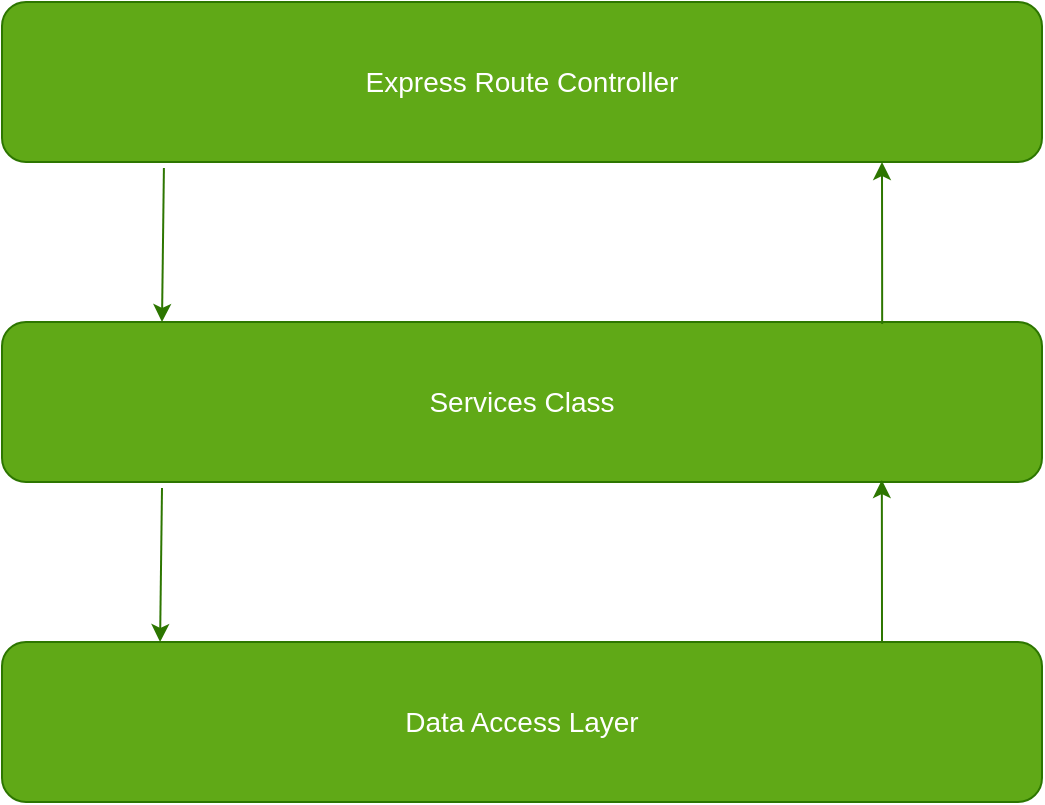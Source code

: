 <mxfile version="13.10.0" type="embed">
    <diagram id="tA3UQMCyfdoMeJVHr3ai" name="Página-1">
        <mxGraphModel dx="765" dy="602" grid="1" gridSize="10" guides="1" tooltips="1" connect="1" arrows="1" fold="1" page="1" pageScale="1" pageWidth="827" pageHeight="1169" math="0" shadow="0">
            <root>
                <mxCell id="0"/>
                <mxCell id="1" parent="0"/>
                <mxCell id="10" value="&lt;font style=&quot;font-size: 14px&quot;&gt;Express Route Controller&lt;/font&gt;" style="rounded=1;whiteSpace=wrap;html=1;fillColor=#60a917;strokeColor=#2D7600;fontColor=#ffffff;" parent="1" vertex="1">
                    <mxGeometry x="160" y="240" width="520" height="80" as="geometry"/>
                </mxCell>
                <mxCell id="11" value="&lt;font style=&quot;font-size: 14px&quot;&gt;Services Class&lt;/font&gt;" style="rounded=1;whiteSpace=wrap;html=1;fillColor=#60a917;strokeColor=#2D7600;fontColor=#ffffff;" parent="1" vertex="1">
                    <mxGeometry x="160" y="400" width="520" height="80" as="geometry"/>
                </mxCell>
                <mxCell id="12" value="&lt;font style=&quot;font-size: 14px&quot;&gt;Data Access Layer&lt;/font&gt;" style="rounded=1;whiteSpace=wrap;html=1;fillColor=#60a917;strokeColor=#2D7600;fontColor=#ffffff;" parent="1" vertex="1">
                    <mxGeometry x="160" y="560" width="520" height="80" as="geometry"/>
                </mxCell>
                <mxCell id="14" value="" style="endArrow=classic;html=1;fillColor=#60a917;strokeColor=#2D7600;entryX=0.152;entryY=0;entryDx=0;entryDy=0;entryPerimeter=0;" parent="1" target="12" edge="1">
                    <mxGeometry width="50" height="50" relative="1" as="geometry">
                        <mxPoint x="240" y="483" as="sourcePoint"/>
                        <mxPoint x="240" y="550" as="targetPoint"/>
                    </mxGeometry>
                </mxCell>
                <mxCell id="16" value="" style="endArrow=classic;html=1;entryX=0.846;entryY=0.988;entryDx=0;entryDy=0;entryPerimeter=0;fillColor=#60a917;strokeColor=#2D7600;" parent="1" target="11" edge="1">
                    <mxGeometry width="50" height="50" relative="1" as="geometry">
                        <mxPoint x="600" y="560" as="sourcePoint"/>
                        <mxPoint x="600.8" y="520.28" as="targetPoint"/>
                        <Array as="points">
                            <mxPoint x="600" y="550"/>
                        </Array>
                    </mxGeometry>
                </mxCell>
                <mxCell id="37" value="" style="endArrow=classic;html=1;entryX=0.846;entryY=0.988;entryDx=0;entryDy=0;entryPerimeter=0;fillColor=#60a917;strokeColor=#2D7600;" parent="1" edge="1">
                    <mxGeometry width="50" height="50" relative="1" as="geometry">
                        <mxPoint x="600.08" y="400.96" as="sourcePoint"/>
                        <mxPoint x="600.0" y="320" as="targetPoint"/>
                        <Array as="points">
                            <mxPoint x="600.08" y="390.96"/>
                        </Array>
                    </mxGeometry>
                </mxCell>
                <mxCell id="38" value="" style="endArrow=classic;html=1;fillColor=#60a917;strokeColor=#2D7600;entryX=0.152;entryY=0;entryDx=0;entryDy=0;entryPerimeter=0;" parent="1" edge="1">
                    <mxGeometry width="50" height="50" relative="1" as="geometry">
                        <mxPoint x="240.96" y="323" as="sourcePoint"/>
                        <mxPoint x="240.0" y="400" as="targetPoint"/>
                    </mxGeometry>
                </mxCell>
            </root>
        </mxGraphModel>
    </diagram>
</mxfile>
